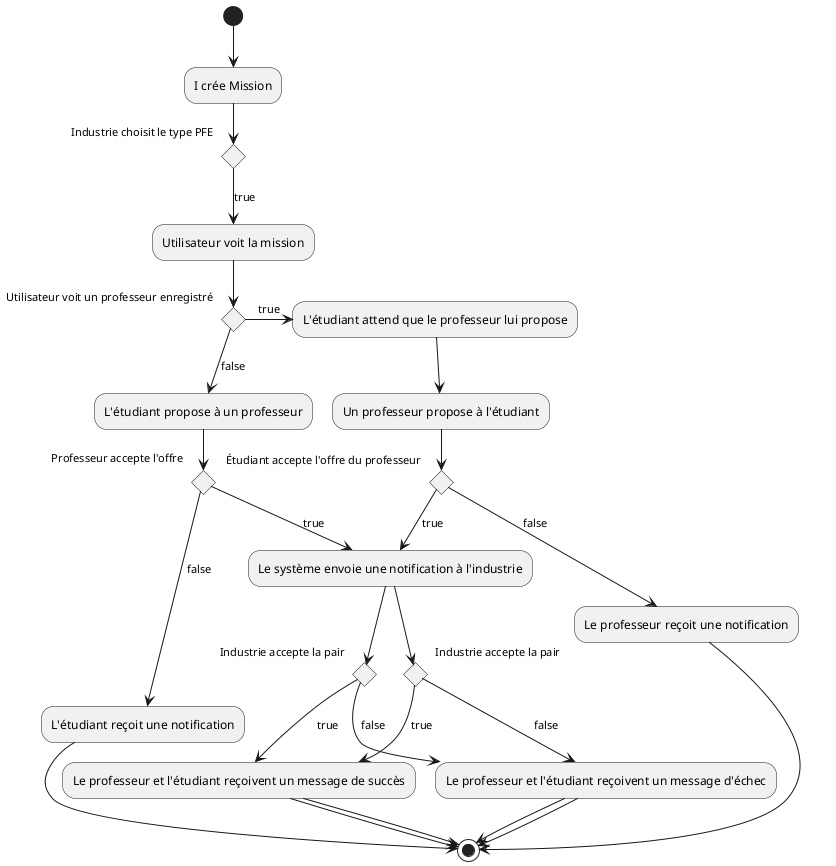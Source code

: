 @startuml
(*) --> "I crée Mission"

if "Industrie choisit le type PFE" then
    -->[true] "Utilisateur voit la mission"
    if "Utilisateur voit un professeur enregistré" then
        ->[true] "L'étudiant attend que le professeur lui propose"
        --> "Un professeur propose à l'étudiant"
        if "Étudiant accepte l'offre du professeur" then
            -->[true] "Le système envoie une notification à l'industrie"
            if "Industrie accepte la pair" then
                -->[true] "Le professeur et l'étudiant reçoivent un message de succès"
                --> (*)
            else
                -->[false] "Le professeur et l'étudiant reçoivent un message d'échec"
                --> (*)
            endif
        else
            -->[false] "Le professeur reçoit une notification"
            --> (*)
        endif
    else
        -->[false] "L'étudiant propose à un professeur"
        if "Professeur accepte l'offre" then
            -->[true] "Le système envoie une notification à l'industrie"
            if "Industrie accepte la pair" then
                -->[true] "Le professeur et l'étudiant reçoivent un message de succès"
                --> (*)
            else
                -->[false] "Le professeur et l'étudiant reçoivent un message d'échec"
                --> (*)
            endif
        else
            -->[false] "L'étudiant reçoit une notification"
            --> (*)
        endif
    endif
endif

@enduml
